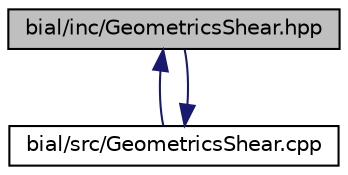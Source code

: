 digraph "bial/inc/GeometricsShear.hpp"
{
  edge [fontname="Helvetica",fontsize="10",labelfontname="Helvetica",labelfontsize="10"];
  node [fontname="Helvetica",fontsize="10",shape=record];
  Node1 [label="bial/inc/GeometricsShear.hpp",height=0.2,width=0.4,color="black", fillcolor="grey75", style="filled", fontcolor="black"];
  Node1 -> Node2 [dir="back",color="midnightblue",fontsize="10",style="solid",fontname="Helvetica"];
  Node2 [label="bial/src/GeometricsShear.cpp",height=0.2,width=0.4,color="black", fillcolor="white", style="filled",URL="$_geometrics_shear_8cpp.html"];
  Node2 -> Node1 [dir="back",color="midnightblue",fontsize="10",style="solid",fontname="Helvetica"];
}
